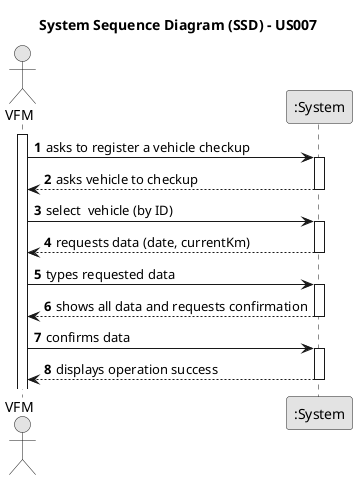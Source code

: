 @startuml
skinparam monochrome true
skinparam packageStyle rectangle
skinparam shadowing false

title System Sequence Diagram (SSD) - US007

autonumber

actor "VFM" as VFM
participant ":System" as System

activate VFM

    VFM -> System : asks to register a vehicle checkup
        activate System

    System --> VFM : asks vehicle to checkup
        deactivate System
    VFM -> System : select  vehicle (by ID)
    activate System

    System --> VFM : requests data (date, currentKm)
    deactivate System

    VFM -> System : types requested data
    activate System

        System --> VFM : shows all data and requests confirmation
    deactivate System

    VFM -> System : confirms data
    activate System

        System --> VFM : displays operation success
    deactivate System

@enduml